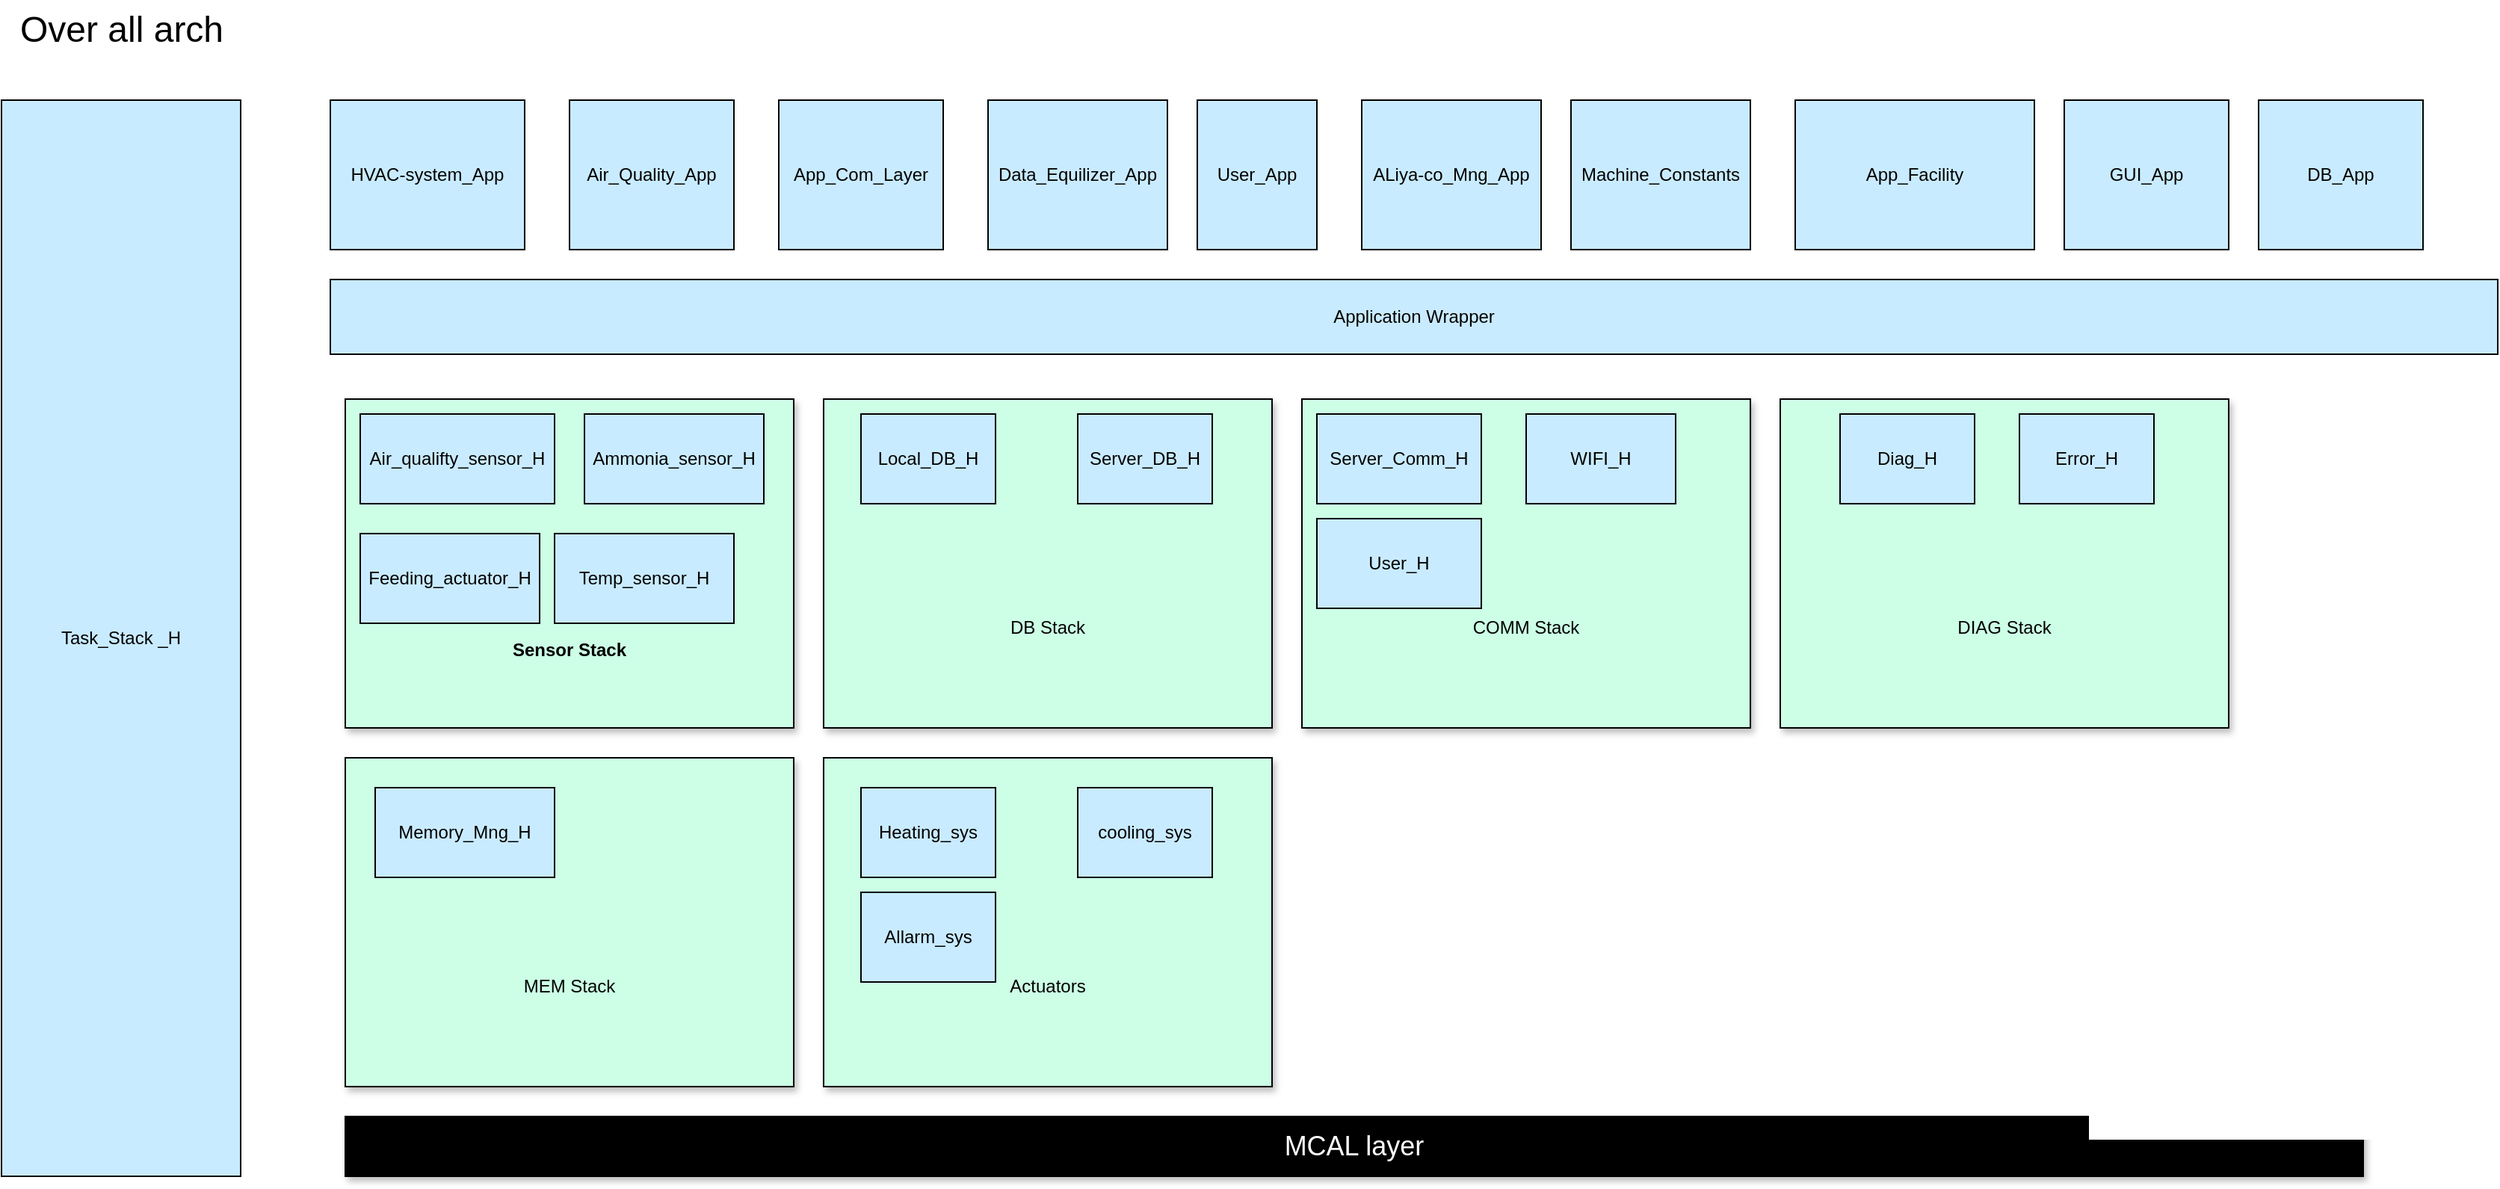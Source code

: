 <mxfile version="22.1.2" type="device">
  <diagram id="596ousQk8eekbRgIdRVi" name="Page-1">
    <mxGraphModel dx="946" dy="557" grid="1" gridSize="10" guides="1" tooltips="1" connect="1" arrows="1" fold="1" page="1" pageScale="1" pageWidth="850" pageHeight="1100" math="0" shadow="0">
      <root>
        <mxCell id="0" />
        <mxCell id="1" parent="0" />
        <mxCell id="ZAcfMGhO61YSUuA9_GuM-1" value="&lt;br&gt;&lt;br&gt;&lt;br&gt;&lt;br&gt;&lt;br&gt;&lt;br&gt;Actuators" style="rounded=0;whiteSpace=wrap;html=1;shadow=1;fillColor=#CCFFE6;" vertex="1" parent="1">
          <mxGeometry x="570" y="520" width="300" height="220" as="geometry" />
        </mxCell>
        <mxCell id="zFQD9a4e3QE8WD7mpw8z-28" value="&lt;br&gt;&lt;br&gt;&lt;br&gt;&lt;br&gt;&lt;br&gt;&lt;br&gt;MEM Stack" style="rounded=0;whiteSpace=wrap;html=1;shadow=1;fillColor=#CCFFE6;" parent="1" vertex="1">
          <mxGeometry x="250" y="520" width="300" height="220" as="geometry" />
        </mxCell>
        <mxCell id="zFQD9a4e3QE8WD7mpw8z-27" value="&lt;br&gt;&lt;br&gt;&lt;br&gt;&lt;br&gt;&lt;br&gt;&lt;br&gt;DIAG Stack" style="rounded=0;whiteSpace=wrap;html=1;shadow=1;fillColor=#CCFFE6;" parent="1" vertex="1">
          <mxGeometry x="1210" y="280" width="300" height="220" as="geometry" />
        </mxCell>
        <mxCell id="zFQD9a4e3QE8WD7mpw8z-26" value="&lt;br&gt;&lt;br&gt;&lt;br&gt;&lt;br&gt;&lt;br&gt;&lt;br&gt;COMM Stack" style="rounded=0;whiteSpace=wrap;html=1;shadow=1;fillColor=#CCFFE6;" parent="1" vertex="1">
          <mxGeometry x="890" y="280" width="300" height="220" as="geometry" />
        </mxCell>
        <mxCell id="zFQD9a4e3QE8WD7mpw8z-24" value="&lt;br&gt;&lt;br&gt;&lt;br&gt;&lt;br&gt;&lt;br&gt;&lt;br&gt;DB Stack" style="rounded=0;whiteSpace=wrap;html=1;shadow=1;fillColor=#CCFFE6;" parent="1" vertex="1">
          <mxGeometry x="570" y="280" width="300" height="220" as="geometry" />
        </mxCell>
        <mxCell id="zFQD9a4e3QE8WD7mpw8z-23" value="&lt;b&gt;&lt;br&gt;&lt;br&gt;&lt;br&gt;&lt;br&gt;&lt;br&gt;&lt;br&gt;&lt;br&gt;&lt;br&gt;Sensor Stack&lt;/b&gt;" style="rounded=0;whiteSpace=wrap;html=1;shadow=1;fillColor=#CCFFE6;" parent="1" vertex="1">
          <mxGeometry x="250" y="280" width="300" height="220" as="geometry" />
        </mxCell>
        <mxCell id="zFQD9a4e3QE8WD7mpw8z-1" value="&lt;font style=&quot;font-size: 24px;&quot;&gt;Over all arch&lt;/font&gt;" style="text;html=1;align=center;verticalAlign=middle;resizable=0;points=[];autosize=1;strokeColor=none;fillColor=none;" parent="1" vertex="1">
          <mxGeometry x="20" y="13" width="160" height="40" as="geometry" />
        </mxCell>
        <mxCell id="zFQD9a4e3QE8WD7mpw8z-2" value="HVAC-system_App" style="rounded=0;whiteSpace=wrap;html=1;fillColor=#C9EBFF;" parent="1" vertex="1">
          <mxGeometry x="240" y="80" width="130" height="100" as="geometry" />
        </mxCell>
        <mxCell id="zFQD9a4e3QE8WD7mpw8z-3" value="Air_Quality_App" style="rounded=0;whiteSpace=wrap;html=1;fillColor=#C9EBFF;" parent="1" vertex="1">
          <mxGeometry x="400" y="80" width="110" height="100" as="geometry" />
        </mxCell>
        <mxCell id="zFQD9a4e3QE8WD7mpw8z-4" value="App_Com_Layer" style="rounded=0;whiteSpace=wrap;html=1;fillColor=#C9EBFF;" parent="1" vertex="1">
          <mxGeometry x="540" y="80" width="110" height="100" as="geometry" />
        </mxCell>
        <mxCell id="zFQD9a4e3QE8WD7mpw8z-5" value="Task_Stack _H" style="rounded=0;whiteSpace=wrap;html=1;fillColor=#C9EBFF;" parent="1" vertex="1">
          <mxGeometry x="20" y="80" width="160" height="720" as="geometry" />
        </mxCell>
        <mxCell id="zFQD9a4e3QE8WD7mpw8z-6" value="Memory_Mng_H" style="rounded=0;whiteSpace=wrap;html=1;fillColor=#C9EBFF;" parent="1" vertex="1">
          <mxGeometry x="270" y="540" width="120" height="60" as="geometry" />
        </mxCell>
        <mxCell id="zFQD9a4e3QE8WD7mpw8z-7" value="User_H" style="rounded=0;whiteSpace=wrap;html=1;fillColor=#C9EBFF;" parent="1" vertex="1">
          <mxGeometry x="900" y="360" width="110" height="60" as="geometry" />
        </mxCell>
        <mxCell id="zFQD9a4e3QE8WD7mpw8z-8" value="Diag_H" style="rounded=0;whiteSpace=wrap;html=1;fillColor=#C9EBFF;" parent="1" vertex="1">
          <mxGeometry x="1250" y="290" width="90" height="60" as="geometry" />
        </mxCell>
        <mxCell id="zFQD9a4e3QE8WD7mpw8z-9" value="ALiya-co_Mng_App" style="rounded=0;whiteSpace=wrap;html=1;fillColor=#C9EBFF;" parent="1" vertex="1">
          <mxGeometry x="930" y="80" width="120" height="100" as="geometry" />
        </mxCell>
        <mxCell id="zFQD9a4e3QE8WD7mpw8z-10" value="Temp_sensor_H" style="rounded=0;whiteSpace=wrap;html=1;fillColor=#C9EBFF;" parent="1" vertex="1">
          <mxGeometry x="390" y="370" width="120" height="60" as="geometry" />
        </mxCell>
        <mxCell id="zFQD9a4e3QE8WD7mpw8z-11" value="Air_qualifty_sensor_H" style="rounded=0;whiteSpace=wrap;html=1;fillColor=#C9EBFF;" parent="1" vertex="1">
          <mxGeometry x="260" y="290" width="130" height="60" as="geometry" />
        </mxCell>
        <mxCell id="zFQD9a4e3QE8WD7mpw8z-12" value="Ammonia_sensor_H" style="rounded=0;whiteSpace=wrap;html=1;fillColor=#C9EBFF;" parent="1" vertex="1">
          <mxGeometry x="410" y="290" width="120" height="60" as="geometry" />
        </mxCell>
        <mxCell id="zFQD9a4e3QE8WD7mpw8z-13" value="Feeding_actuator_H" style="rounded=0;whiteSpace=wrap;html=1;fillColor=#C9EBFF;" parent="1" vertex="1">
          <mxGeometry x="260" y="370" width="120" height="60" as="geometry" />
        </mxCell>
        <mxCell id="zFQD9a4e3QE8WD7mpw8z-14" value="Heating_sys" style="rounded=0;whiteSpace=wrap;html=1;fillColor=#C9EBFF;" parent="1" vertex="1">
          <mxGeometry x="595" y="540" width="90" height="60" as="geometry" />
        </mxCell>
        <mxCell id="zFQD9a4e3QE8WD7mpw8z-15" value="Server_Comm_H" style="rounded=0;whiteSpace=wrap;html=1;fillColor=#C9EBFF;" parent="1" vertex="1">
          <mxGeometry x="900" y="290" width="110" height="60" as="geometry" />
        </mxCell>
        <mxCell id="zFQD9a4e3QE8WD7mpw8z-16" value="WIFI_H" style="rounded=0;whiteSpace=wrap;html=1;fillColor=#C9EBFF;" parent="1" vertex="1">
          <mxGeometry x="1040" y="290" width="100" height="60" as="geometry" />
        </mxCell>
        <mxCell id="zFQD9a4e3QE8WD7mpw8z-17" value="App_Facility" style="rounded=0;whiteSpace=wrap;html=1;fillColor=#C9EBFF;" parent="1" vertex="1">
          <mxGeometry x="1220" y="80" width="160" height="100" as="geometry" />
        </mxCell>
        <mxCell id="zFQD9a4e3QE8WD7mpw8z-18" value="Data_Equilizer_App" style="rounded=0;whiteSpace=wrap;html=1;fillColor=#C9EBFF;" parent="1" vertex="1">
          <mxGeometry x="680" y="80" width="120" height="100" as="geometry" />
        </mxCell>
        <mxCell id="zFQD9a4e3QE8WD7mpw8z-19" value="User_App" style="rounded=0;whiteSpace=wrap;html=1;fillColor=#C9EBFF;" parent="1" vertex="1">
          <mxGeometry x="820" y="80" width="80" height="100" as="geometry" />
        </mxCell>
        <mxCell id="zFQD9a4e3QE8WD7mpw8z-20" value="Error_H" style="rounded=0;whiteSpace=wrap;html=1;fillColor=#C9EBFF;" parent="1" vertex="1">
          <mxGeometry x="1370" y="290" width="90" height="60" as="geometry" />
        </mxCell>
        <mxCell id="zFQD9a4e3QE8WD7mpw8z-21" value="Machine_Constants" style="rounded=0;whiteSpace=wrap;html=1;fillColor=#C9EBFF;" parent="1" vertex="1">
          <mxGeometry x="1070" y="80" width="120" height="100" as="geometry" />
        </mxCell>
        <mxCell id="zFQD9a4e3QE8WD7mpw8z-22" value="Application Wrapper" style="rounded=0;whiteSpace=wrap;html=1;fillColor=#C9EBFF;" parent="1" vertex="1">
          <mxGeometry x="240" y="200" width="1450" height="50" as="geometry" />
        </mxCell>
        <mxCell id="zFQD9a4e3QE8WD7mpw8z-25" value="Server_DB_H" style="rounded=0;whiteSpace=wrap;html=1;fillColor=#C9EBFF;" parent="1" vertex="1">
          <mxGeometry x="740" y="290" width="90" height="60" as="geometry" />
        </mxCell>
        <mxCell id="zFQD9a4e3QE8WD7mpw8z-29" value="&lt;font style=&quot;font-size: 18px;&quot; color=&quot;#ffffff&quot;&gt;MCAL layer&lt;/font&gt;" style="rounded=0;whiteSpace=wrap;html=1;shadow=1;fillColor=#000000;" parent="1" vertex="1">
          <mxGeometry x="250" y="760" width="1350" height="40" as="geometry" />
        </mxCell>
        <mxCell id="zFQD9a4e3QE8WD7mpw8z-30" value="GUI_App" style="rounded=0;whiteSpace=wrap;html=1;fillColor=#C9EBFF;" parent="1" vertex="1">
          <mxGeometry x="1400" y="80" width="110" height="100" as="geometry" />
        </mxCell>
        <mxCell id="zFQD9a4e3QE8WD7mpw8z-31" value="DB_App" style="rounded=0;whiteSpace=wrap;html=1;fillColor=#C9EBFF;" parent="1" vertex="1">
          <mxGeometry x="1530" y="80" width="110" height="100" as="geometry" />
        </mxCell>
        <mxCell id="ZAcfMGhO61YSUuA9_GuM-2" value="Local_DB_H" style="rounded=0;whiteSpace=wrap;html=1;fillColor=#C9EBFF;" vertex="1" parent="1">
          <mxGeometry x="595" y="290" width="90" height="60" as="geometry" />
        </mxCell>
        <mxCell id="ZAcfMGhO61YSUuA9_GuM-3" value="cooling_sys" style="rounded=0;whiteSpace=wrap;html=1;fillColor=#C9EBFF;" vertex="1" parent="1">
          <mxGeometry x="740" y="540" width="90" height="60" as="geometry" />
        </mxCell>
        <mxCell id="ZAcfMGhO61YSUuA9_GuM-4" value="Allarm_sys" style="rounded=0;whiteSpace=wrap;html=1;fillColor=#C9EBFF;" vertex="1" parent="1">
          <mxGeometry x="595" y="610" width="90" height="60" as="geometry" />
        </mxCell>
      </root>
    </mxGraphModel>
  </diagram>
</mxfile>
